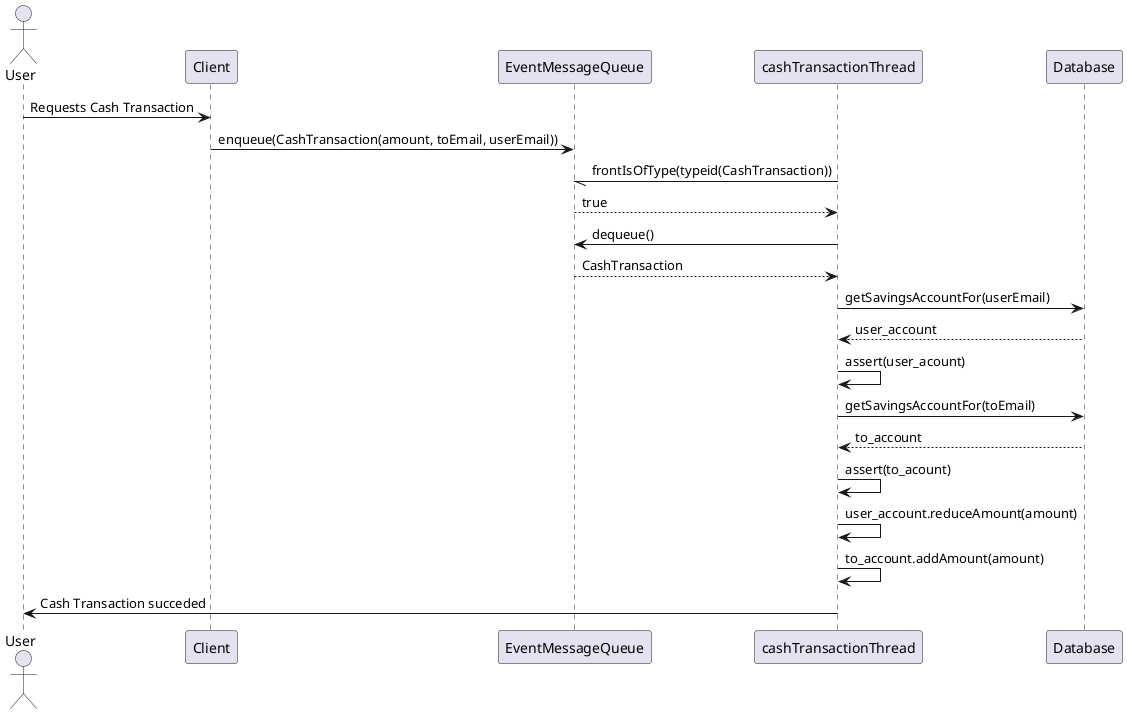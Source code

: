 @startuml
actor User as User

User -> Client: Requests Cash Transaction
Client -> EventMessageQueue: enqueue(CashTransaction(amount, toEmail, userEmail))

cashTransactionThread -// EventMessageQueue: frontIsOfType(typeid(CashTransaction))
EventMessageQueue --> cashTransactionThread: true
cashTransactionThread -> EventMessageQueue: dequeue()
EventMessageQueue --> cashTransactionThread: CashTransaction

cashTransactionThread -> Database: getSavingsAccountFor(userEmail)
Database --> cashTransactionThread: user_account
cashTransactionThread -> cashTransactionThread: assert(user_acount)
cashTransactionThread -> Database: getSavingsAccountFor(toEmail)
Database --> cashTransactionThread: to_account
cashTransactionThread -> cashTransactionThread: assert(to_acount)

cashTransactionThread -> cashTransactionThread: user_account.reduceAmount(amount)
cashTransactionThread -> cashTransactionThread: to_account.addAmount(amount)

cashTransactionThread -> User: Cash Transaction succeded

@enduml